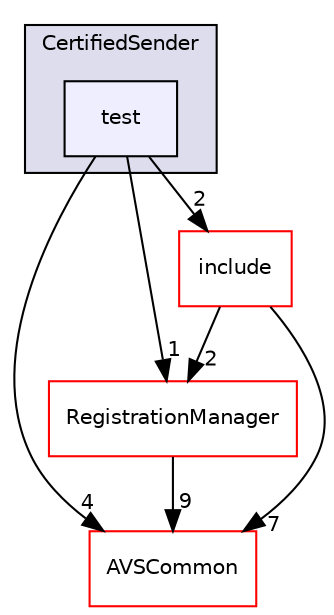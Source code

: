 digraph "/avs-cpp-sdk-tools/cm/autoCM_publicRepo/avs-device-sdk/CertifiedSender/test" {
  compound=true
  node [ fontsize="10", fontname="Helvetica"];
  edge [ labelfontsize="10", labelfontname="Helvetica"];
  subgraph clusterdir_cf27311ab9f4263eef70b28364b95692 {
    graph [ bgcolor="#ddddee", pencolor="black", label="CertifiedSender" fontname="Helvetica", fontsize="10", URL="dir_cf27311ab9f4263eef70b28364b95692.html"]
  dir_be5a11bd5c2a763fc71cf92655c6a690 [shape=box, label="test", style="filled", fillcolor="#eeeeff", pencolor="black", URL="dir_be5a11bd5c2a763fc71cf92655c6a690.html"];
  }
  dir_13e65effb2bde530b17b3d5eefcd0266 [shape=box label="AVSCommon" fillcolor="white" style="filled" color="red" URL="dir_13e65effb2bde530b17b3d5eefcd0266.html"];
  dir_b14333b5607b47fe7356eaa790107bd3 [shape=box label="RegistrationManager" fillcolor="white" style="filled" color="red" URL="dir_b14333b5607b47fe7356eaa790107bd3.html"];
  dir_6df96b283d40d46690d3b0ae2a388197 [shape=box label="include" fillcolor="white" style="filled" color="red" URL="dir_6df96b283d40d46690d3b0ae2a388197.html"];
  dir_be5a11bd5c2a763fc71cf92655c6a690->dir_13e65effb2bde530b17b3d5eefcd0266 [headlabel="4", labeldistance=1.5 headhref="dir_000194_000009.html"];
  dir_be5a11bd5c2a763fc71cf92655c6a690->dir_b14333b5607b47fe7356eaa790107bd3 [headlabel="1", labeldistance=1.5 headhref="dir_000194_000245.html"];
  dir_be5a11bd5c2a763fc71cf92655c6a690->dir_6df96b283d40d46690d3b0ae2a388197 [headlabel="2", labeldistance=1.5 headhref="dir_000194_000191.html"];
  dir_b14333b5607b47fe7356eaa790107bd3->dir_13e65effb2bde530b17b3d5eefcd0266 [headlabel="9", labeldistance=1.5 headhref="dir_000245_000009.html"];
  dir_6df96b283d40d46690d3b0ae2a388197->dir_13e65effb2bde530b17b3d5eefcd0266 [headlabel="7", labeldistance=1.5 headhref="dir_000191_000009.html"];
  dir_6df96b283d40d46690d3b0ae2a388197->dir_b14333b5607b47fe7356eaa790107bd3 [headlabel="2", labeldistance=1.5 headhref="dir_000191_000245.html"];
}
